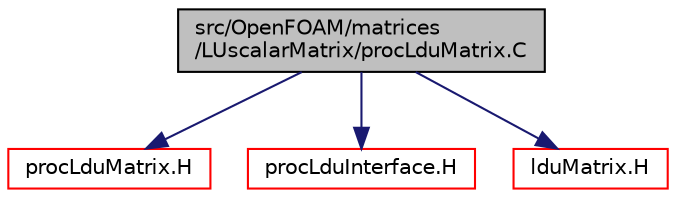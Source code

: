 digraph "src/OpenFOAM/matrices/LUscalarMatrix/procLduMatrix.C"
{
  bgcolor="transparent";
  edge [fontname="Helvetica",fontsize="10",labelfontname="Helvetica",labelfontsize="10"];
  node [fontname="Helvetica",fontsize="10",shape=record];
  Node1 [label="src/OpenFOAM/matrices\l/LUscalarMatrix/procLduMatrix.C",height=0.2,width=0.4,color="black", fillcolor="grey75", style="filled", fontcolor="black"];
  Node1 -> Node2 [color="midnightblue",fontsize="10",style="solid",fontname="Helvetica"];
  Node2 [label="procLduMatrix.H",height=0.2,width=0.4,color="red",URL="$a08545.html"];
  Node1 -> Node3 [color="midnightblue",fontsize="10",style="solid",fontname="Helvetica"];
  Node3 [label="procLduInterface.H",height=0.2,width=0.4,color="red",URL="$a08543.html"];
  Node1 -> Node4 [color="midnightblue",fontsize="10",style="solid",fontname="Helvetica"];
  Node4 [label="lduMatrix.H",height=0.2,width=0.4,color="red",URL="$a08409.html"];
}
